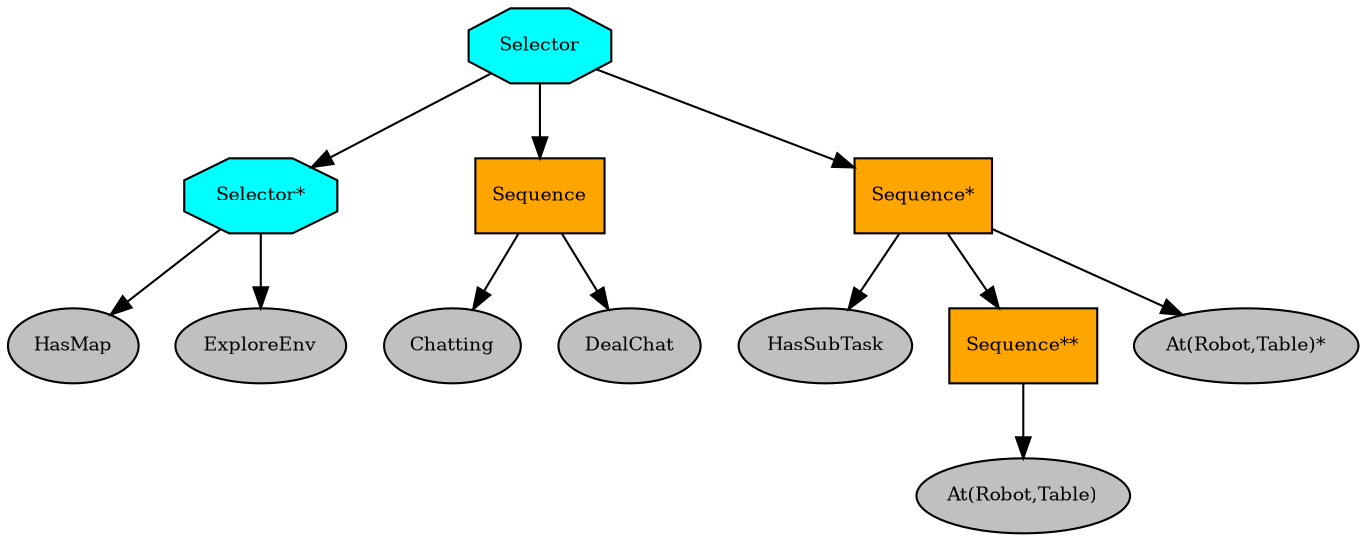 digraph pastafarianism {
ordering=out;
graph [fontname="times-roman"];
node [fontname="times-roman"];
edge [fontname="times-roman"];
Selector [fillcolor=cyan, fontcolor=black, fontsize=9, label=Selector, shape=octagon, style=filled];
"Selector*" [fillcolor=cyan, fontcolor=black, fontsize=9, label="Selector*", shape=octagon, style=filled];
Selector -> "Selector*";
HasMap [fillcolor=gray, fontcolor=black, fontsize=9, label=HasMap, shape=ellipse, style=filled];
"Selector*" -> HasMap;
ExploreEnv [fillcolor=gray, fontcolor=black, fontsize=9, label=ExploreEnv, shape=ellipse, style=filled];
"Selector*" -> ExploreEnv;
Sequence [fillcolor=orange, fontcolor=black, fontsize=9, label=Sequence, shape=box, style=filled];
Selector -> Sequence;
Chatting [fillcolor=gray, fontcolor=black, fontsize=9, label=Chatting, shape=ellipse, style=filled];
Sequence -> Chatting;
DealChat [fillcolor=gray, fontcolor=black, fontsize=9, label=DealChat, shape=ellipse, style=filled];
Sequence -> DealChat;
"Sequence*" [fillcolor=orange, fontcolor=black, fontsize=9, label="Sequence*", shape=box, style=filled];
Selector -> "Sequence*";
HasSubTask [fillcolor=gray, fontcolor=black, fontsize=9, label=HasSubTask, shape=ellipse, style=filled];
"Sequence*" -> HasSubTask;
"Sequence**" [fillcolor=orange, fontcolor=black, fontsize=9, label="Sequence**", shape=box, style=filled];
"Sequence*" -> "Sequence**";
"At(Robot,Table)" [fillcolor=gray, fontcolor=black, fontsize=9, label="At(Robot,Table)", shape=ellipse, style=filled];
"Sequence**" -> "At(Robot,Table)";
"At(Robot,Table)*" [fillcolor=gray, fontcolor=black, fontsize=9, label="At(Robot,Table)*", shape=ellipse, style=filled];
"Sequence*" -> "At(Robot,Table)*";
}
